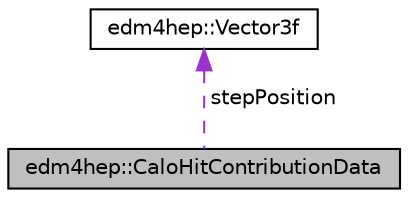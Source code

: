 digraph "edm4hep::CaloHitContributionData"
{
 // LATEX_PDF_SIZE
  edge [fontname="Helvetica",fontsize="10",labelfontname="Helvetica",labelfontsize="10"];
  node [fontname="Helvetica",fontsize="10",shape=record];
  Node1 [label="edm4hep::CaloHitContributionData",height=0.2,width=0.4,color="black", fillcolor="grey75", style="filled", fontcolor="black",tooltip="Monte Carlo contribution to SimCalorimeterHit."];
  Node2 -> Node1 [dir="back",color="darkorchid3",fontsize="10",style="dashed",label=" stepPosition" ,fontname="Helvetica"];
  Node2 [label="edm4hep::Vector3f",height=0.2,width=0.4,color="black", fillcolor="white", style="filled",URL="$classedm4hep_1_1_vector3f.html",tooltip=" "];
}
